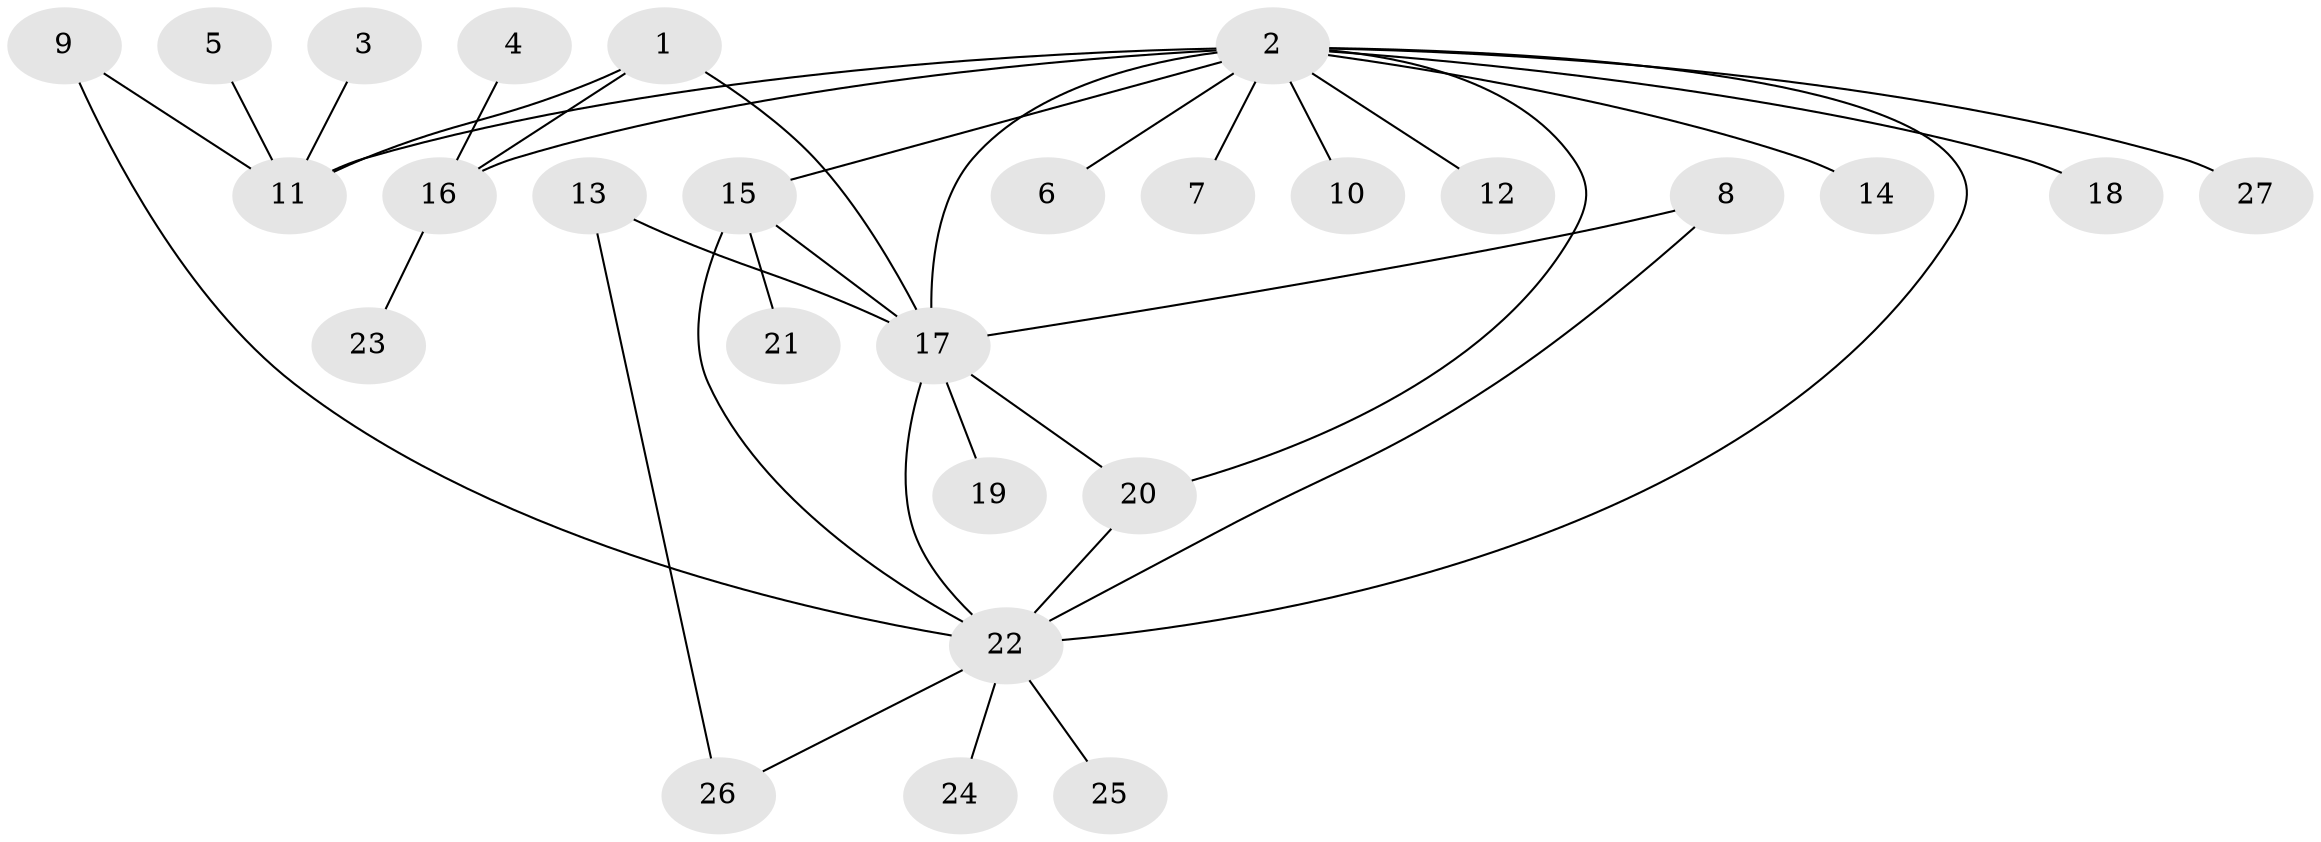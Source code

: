 // original degree distribution, {6: 0.0392156862745098, 5: 0.0784313725490196, 9: 0.0196078431372549, 3: 0.09803921568627451, 10: 0.0196078431372549, 7: 0.0196078431372549, 2: 0.19607843137254902, 1: 0.49019607843137253, 4: 0.0392156862745098}
// Generated by graph-tools (version 1.1) at 2025/26/03/09/25 03:26:34]
// undirected, 27 vertices, 36 edges
graph export_dot {
graph [start="1"]
  node [color=gray90,style=filled];
  1;
  2;
  3;
  4;
  5;
  6;
  7;
  8;
  9;
  10;
  11;
  12;
  13;
  14;
  15;
  16;
  17;
  18;
  19;
  20;
  21;
  22;
  23;
  24;
  25;
  26;
  27;
  1 -- 11 [weight=1.0];
  1 -- 16 [weight=1.0];
  1 -- 17 [weight=1.0];
  2 -- 6 [weight=1.0];
  2 -- 7 [weight=1.0];
  2 -- 10 [weight=1.0];
  2 -- 11 [weight=2.0];
  2 -- 12 [weight=1.0];
  2 -- 14 [weight=1.0];
  2 -- 15 [weight=2.0];
  2 -- 16 [weight=1.0];
  2 -- 17 [weight=1.0];
  2 -- 18 [weight=1.0];
  2 -- 20 [weight=1.0];
  2 -- 22 [weight=2.0];
  2 -- 27 [weight=1.0];
  3 -- 11 [weight=1.0];
  4 -- 16 [weight=1.0];
  5 -- 11 [weight=1.0];
  8 -- 17 [weight=1.0];
  8 -- 22 [weight=1.0];
  9 -- 11 [weight=1.0];
  9 -- 22 [weight=1.0];
  13 -- 17 [weight=1.0];
  13 -- 26 [weight=1.0];
  15 -- 17 [weight=1.0];
  15 -- 21 [weight=1.0];
  15 -- 22 [weight=1.0];
  16 -- 23 [weight=1.0];
  17 -- 19 [weight=1.0];
  17 -- 20 [weight=1.0];
  17 -- 22 [weight=1.0];
  20 -- 22 [weight=1.0];
  22 -- 24 [weight=1.0];
  22 -- 25 [weight=1.0];
  22 -- 26 [weight=1.0];
}
